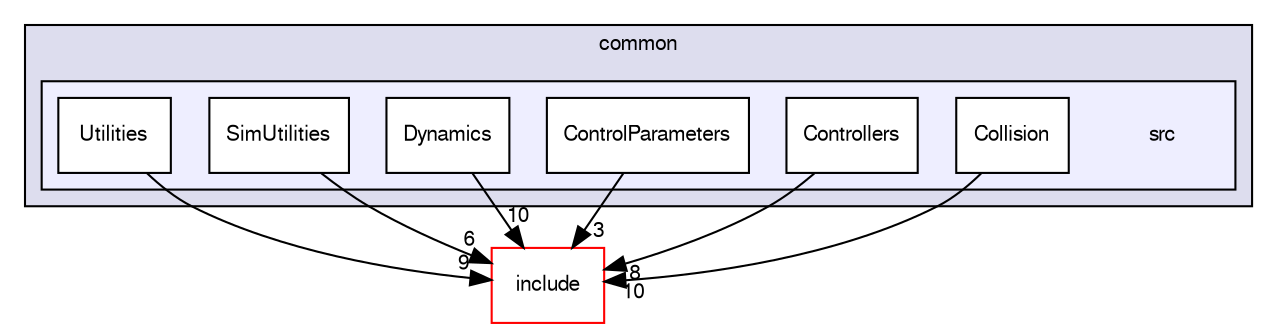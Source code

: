 digraph "src" {
  compound=true
  node [ fontsize="10", fontname="FreeSans"];
  edge [ labelfontsize="10", labelfontname="FreeSans"];
  subgraph clusterdir_860379c26524a894b3cf97b5b1ba5bdb {
    graph [ bgcolor="#ddddee", pencolor="black", label="common" fontname="FreeSans", fontsize="10", URL="dir_860379c26524a894b3cf97b5b1ba5bdb.html"]
  subgraph clusterdir_054bbb67b14bc4d9ad4b8f9fd2c17d22 {
    graph [ bgcolor="#eeeeff", pencolor="black", label="" URL="dir_054bbb67b14bc4d9ad4b8f9fd2c17d22.html"];
    dir_054bbb67b14bc4d9ad4b8f9fd2c17d22 [shape=plaintext label="src"];
    dir_dded68ba92c45ca194baa1aa992d1d3d [shape=box label="Collision" color="black" fillcolor="white" style="filled" URL="dir_dded68ba92c45ca194baa1aa992d1d3d.html"];
    dir_96a731a19886ddb7526afb72ff6db908 [shape=box label="Controllers" color="black" fillcolor="white" style="filled" URL="dir_96a731a19886ddb7526afb72ff6db908.html"];
    dir_a4891ef55fefe621583440fd2333dd1f [shape=box label="ControlParameters" color="black" fillcolor="white" style="filled" URL="dir_a4891ef55fefe621583440fd2333dd1f.html"];
    dir_15eb938ed49f19e0fef569b69def6abf [shape=box label="Dynamics" color="black" fillcolor="white" style="filled" URL="dir_15eb938ed49f19e0fef569b69def6abf.html"];
    dir_c16f51ca17e7908e90e1efba9fcb7e6d [shape=box label="SimUtilities" color="black" fillcolor="white" style="filled" URL="dir_c16f51ca17e7908e90e1efba9fcb7e6d.html"];
    dir_a3305345559b124a2d958a1c8c1671aa [shape=box label="Utilities" color="black" fillcolor="white" style="filled" URL="dir_a3305345559b124a2d958a1c8c1671aa.html"];
  }
  }
  dir_275ce76ae8a9e2090fbb7142d3994a0e [shape=box label="include" fillcolor="white" style="filled" color="red" URL="dir_275ce76ae8a9e2090fbb7142d3994a0e.html"];
  dir_96a731a19886ddb7526afb72ff6db908->dir_275ce76ae8a9e2090fbb7142d3994a0e [headlabel="8", labeldistance=1.5 headhref="dir_000014_000005.html"];
  dir_c16f51ca17e7908e90e1efba9fcb7e6d->dir_275ce76ae8a9e2090fbb7142d3994a0e [headlabel="6", labeldistance=1.5 headhref="dir_000025_000005.html"];
  dir_a4891ef55fefe621583440fd2333dd1f->dir_275ce76ae8a9e2090fbb7142d3994a0e [headlabel="3", labeldistance=1.5 headhref="dir_000016_000005.html"];
  dir_a3305345559b124a2d958a1c8c1671aa->dir_275ce76ae8a9e2090fbb7142d3994a0e [headlabel="9", labeldistance=1.5 headhref="dir_000019_000005.html"];
  dir_dded68ba92c45ca194baa1aa992d1d3d->dir_275ce76ae8a9e2090fbb7142d3994a0e [headlabel="10", labeldistance=1.5 headhref="dir_000013_000005.html"];
  dir_15eb938ed49f19e0fef569b69def6abf->dir_275ce76ae8a9e2090fbb7142d3994a0e [headlabel="10", labeldistance=1.5 headhref="dir_000018_000005.html"];
}
